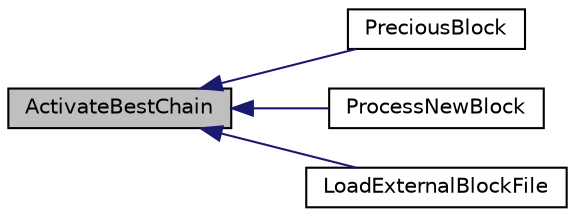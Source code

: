 digraph "ActivateBestChain"
{
  edge [fontname="Helvetica",fontsize="10",labelfontname="Helvetica",labelfontsize="10"];
  node [fontname="Helvetica",fontsize="10",shape=record];
  rankdir="LR";
  Node461 [label="ActivateBestChain",height=0.2,width=0.4,color="black", fillcolor="grey75", style="filled", fontcolor="black"];
  Node461 -> Node462 [dir="back",color="midnightblue",fontsize="10",style="solid",fontname="Helvetica"];
  Node462 [label="PreciousBlock",height=0.2,width=0.4,color="black", fillcolor="white", style="filled",URL="$db/d38/validation_8h.html#a04e493dc156338a1b2f457f7a7feaaa9",tooltip="Mark a block as precious and reorganize. "];
  Node461 -> Node463 [dir="back",color="midnightblue",fontsize="10",style="solid",fontname="Helvetica"];
  Node463 [label="ProcessNewBlock",height=0.2,width=0.4,color="black", fillcolor="white", style="filled",URL="$db/d38/validation_8h.html#a290fce59049c0951b8eb73f0129bf6f0",tooltip="Process an incoming block. "];
  Node461 -> Node464 [dir="back",color="midnightblue",fontsize="10",style="solid",fontname="Helvetica"];
  Node464 [label="LoadExternalBlockFile",height=0.2,width=0.4,color="black", fillcolor="white", style="filled",URL="$db/d38/validation_8h.html#a2233339a13d09038cf2e46f4d0144be4",tooltip="Import blocks from an external file. "];
}
